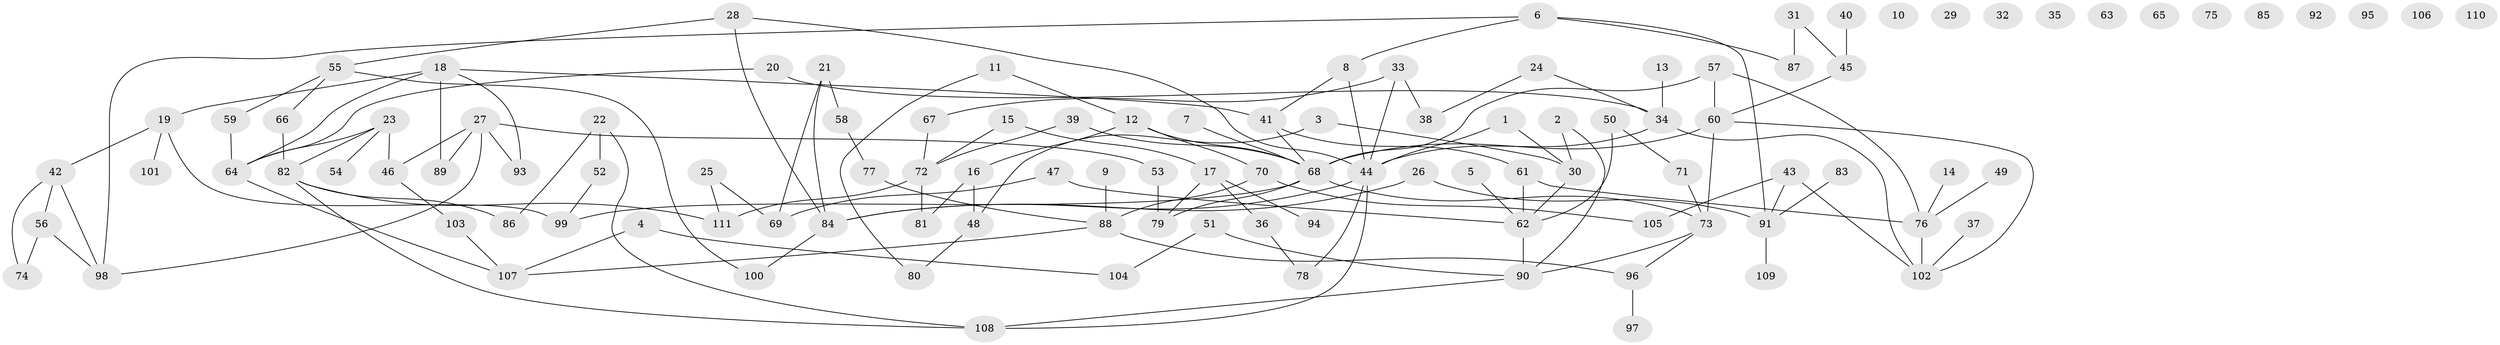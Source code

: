 // Generated by graph-tools (version 1.1) at 2025/39/03/09/25 04:39:01]
// undirected, 111 vertices, 143 edges
graph export_dot {
graph [start="1"]
  node [color=gray90,style=filled];
  1;
  2;
  3;
  4;
  5;
  6;
  7;
  8;
  9;
  10;
  11;
  12;
  13;
  14;
  15;
  16;
  17;
  18;
  19;
  20;
  21;
  22;
  23;
  24;
  25;
  26;
  27;
  28;
  29;
  30;
  31;
  32;
  33;
  34;
  35;
  36;
  37;
  38;
  39;
  40;
  41;
  42;
  43;
  44;
  45;
  46;
  47;
  48;
  49;
  50;
  51;
  52;
  53;
  54;
  55;
  56;
  57;
  58;
  59;
  60;
  61;
  62;
  63;
  64;
  65;
  66;
  67;
  68;
  69;
  70;
  71;
  72;
  73;
  74;
  75;
  76;
  77;
  78;
  79;
  80;
  81;
  82;
  83;
  84;
  85;
  86;
  87;
  88;
  89;
  90;
  91;
  92;
  93;
  94;
  95;
  96;
  97;
  98;
  99;
  100;
  101;
  102;
  103;
  104;
  105;
  106;
  107;
  108;
  109;
  110;
  111;
  1 -- 30;
  1 -- 44;
  2 -- 30;
  2 -- 90;
  3 -- 30;
  3 -- 48;
  4 -- 104;
  4 -- 107;
  5 -- 62;
  6 -- 8;
  6 -- 87;
  6 -- 91;
  6 -- 98;
  7 -- 68;
  8 -- 41;
  8 -- 44;
  9 -- 88;
  11 -- 12;
  11 -- 80;
  12 -- 16;
  12 -- 68;
  12 -- 70;
  13 -- 34;
  14 -- 76;
  15 -- 17;
  15 -- 72;
  16 -- 48;
  16 -- 81;
  17 -- 36;
  17 -- 79;
  17 -- 94;
  18 -- 19;
  18 -- 41;
  18 -- 64;
  18 -- 89;
  18 -- 93;
  19 -- 42;
  19 -- 99;
  19 -- 101;
  20 -- 34;
  20 -- 64;
  21 -- 58;
  21 -- 69;
  21 -- 84;
  22 -- 52;
  22 -- 86;
  22 -- 108;
  23 -- 46;
  23 -- 54;
  23 -- 64;
  23 -- 82;
  24 -- 34;
  24 -- 38;
  25 -- 69;
  25 -- 111;
  26 -- 84;
  26 -- 91;
  27 -- 46;
  27 -- 53;
  27 -- 89;
  27 -- 93;
  27 -- 98;
  28 -- 44;
  28 -- 55;
  28 -- 84;
  30 -- 62;
  31 -- 45;
  31 -- 87;
  33 -- 38;
  33 -- 44;
  33 -- 67;
  34 -- 44;
  34 -- 102;
  36 -- 78;
  37 -- 102;
  39 -- 68;
  39 -- 72;
  40 -- 45;
  41 -- 61;
  41 -- 68;
  42 -- 56;
  42 -- 74;
  42 -- 98;
  43 -- 91;
  43 -- 102;
  43 -- 105;
  44 -- 78;
  44 -- 84;
  44 -- 108;
  45 -- 60;
  46 -- 103;
  47 -- 62;
  47 -- 69;
  48 -- 80;
  49 -- 76;
  50 -- 62;
  50 -- 71;
  51 -- 90;
  51 -- 104;
  52 -- 99;
  53 -- 79;
  55 -- 59;
  55 -- 66;
  55 -- 100;
  56 -- 74;
  56 -- 98;
  57 -- 60;
  57 -- 68;
  57 -- 76;
  58 -- 77;
  59 -- 64;
  60 -- 68;
  60 -- 73;
  60 -- 102;
  61 -- 62;
  61 -- 76;
  62 -- 90;
  64 -- 107;
  66 -- 82;
  67 -- 72;
  68 -- 73;
  68 -- 79;
  68 -- 99;
  70 -- 88;
  70 -- 105;
  71 -- 73;
  72 -- 81;
  72 -- 111;
  73 -- 90;
  73 -- 96;
  76 -- 102;
  77 -- 88;
  82 -- 86;
  82 -- 108;
  82 -- 111;
  83 -- 91;
  84 -- 100;
  88 -- 96;
  88 -- 107;
  90 -- 108;
  91 -- 109;
  96 -- 97;
  103 -- 107;
}
